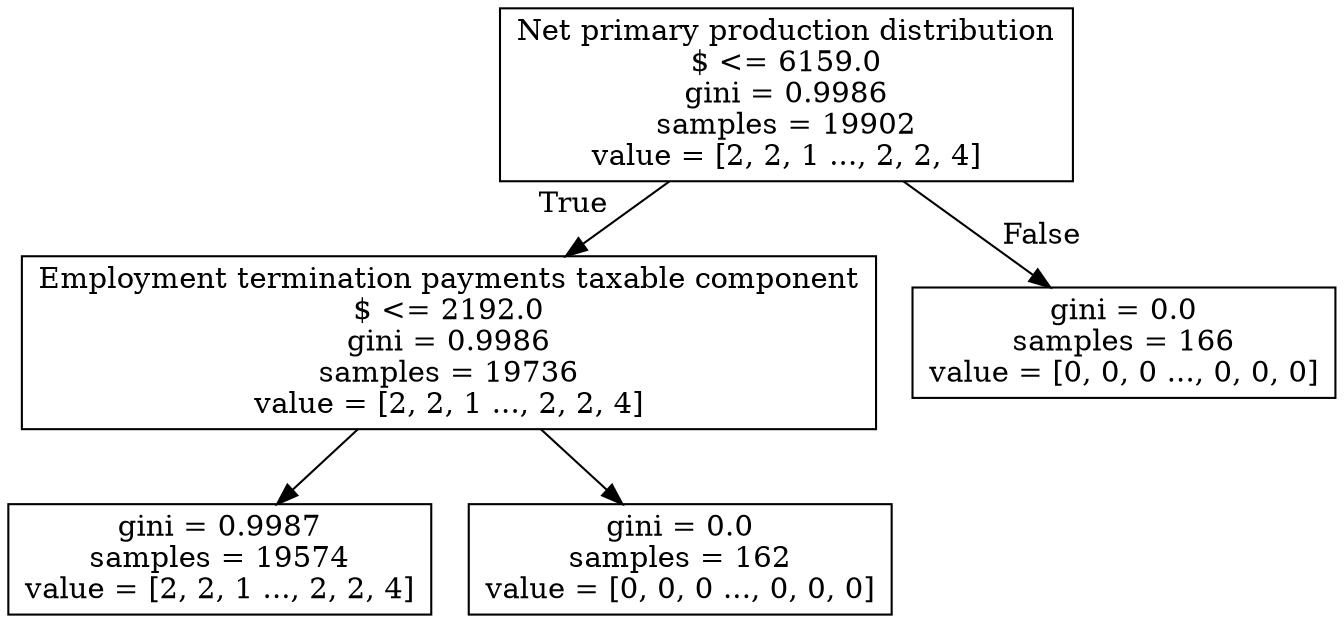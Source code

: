 digraph Tree {
node [shape=box] ;
0 [label="Net primary production distribution$ <= 6159.0\ngini = 0.9986\nsamples = 19902\nvalue = [2, 2, 1 ..., 2, 2, 4]"] ;
1 [label="Employment termination payments taxable component$ <= 2192.0\ngini = 0.9986\nsamples = 19736\nvalue = [2, 2, 1 ..., 2, 2, 4]"] ;
0 -> 1 [labeldistance=2.5, labelangle=45, headlabel="True"] ;
2 [label="gini = 0.9987\nsamples = 19574\nvalue = [2, 2, 1 ..., 2, 2, 4]"] ;
1 -> 2 ;
3 [label="gini = 0.0\nsamples = 162\nvalue = [0, 0, 0 ..., 0, 0, 0]"] ;
1 -> 3 ;
4 [label="gini = 0.0\nsamples = 166\nvalue = [0, 0, 0 ..., 0, 0, 0]"] ;
0 -> 4 [labeldistance=2.5, labelangle=-45, headlabel="False"] ;
}